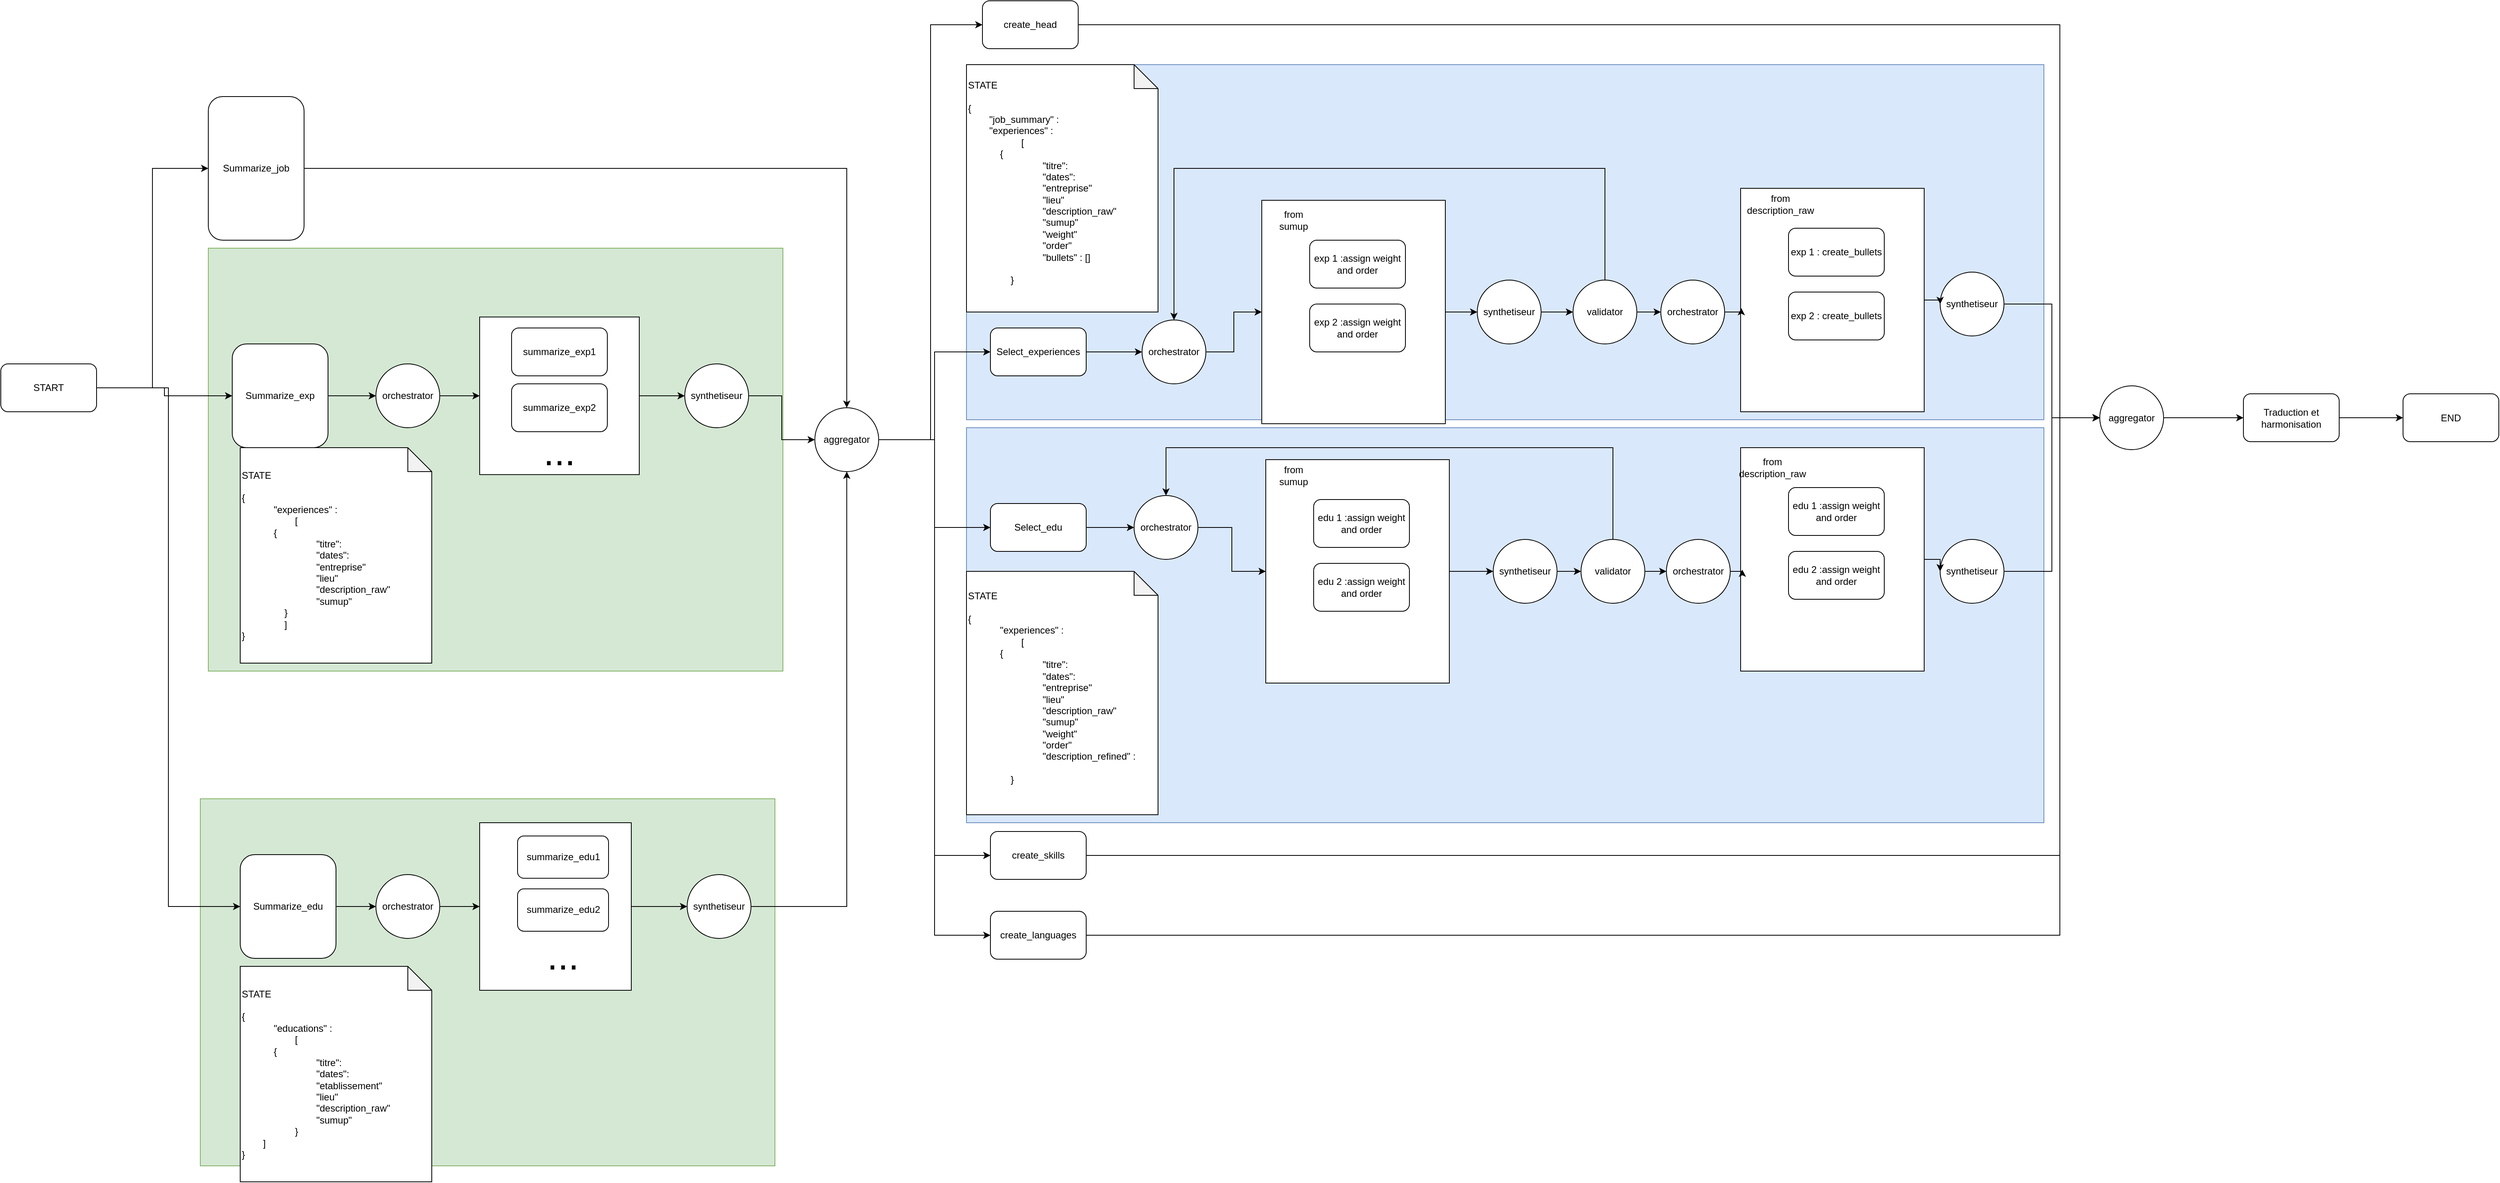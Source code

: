<mxfile version="26.0.16">
  <diagram name="Page-1" id="X50r67eha17uEZtLHzOA">
    <mxGraphModel dx="3458" dy="1319" grid="1" gridSize="10" guides="1" tooltips="1" connect="1" arrows="1" fold="1" page="1" pageScale="1" pageWidth="827" pageHeight="1169" math="0" shadow="0">
      <root>
        <mxCell id="0" />
        <mxCell id="1" parent="0" />
        <mxCell id="xhA7TpGYNtqSUp4RFqiF-86" value="" style="rounded=0;whiteSpace=wrap;html=1;fillColor=#dae8fc;strokeColor=#6c8ebf;" vertex="1" parent="1">
          <mxGeometry x="-50" y="150" width="1350" height="445" as="geometry" />
        </mxCell>
        <mxCell id="xhA7TpGYNtqSUp4RFqiF-85" value="" style="rounded=0;whiteSpace=wrap;html=1;fillColor=#dae8fc;strokeColor=#6c8ebf;" vertex="1" parent="1">
          <mxGeometry x="-50" y="605" width="1350" height="495" as="geometry" />
        </mxCell>
        <mxCell id="xhA7TpGYNtqSUp4RFqiF-84" value="" style="rounded=0;whiteSpace=wrap;html=1;fillColor=#d5e8d4;strokeColor=#82b366;" vertex="1" parent="1">
          <mxGeometry x="-1000" y="380" width="720" height="530" as="geometry" />
        </mxCell>
        <mxCell id="xhA7TpGYNtqSUp4RFqiF-40" style="edgeStyle=orthogonalEdgeStyle;rounded=0;orthogonalLoop=1;jettySize=auto;html=1;exitX=1;exitY=0.5;exitDx=0;exitDy=0;entryX=0;entryY=0.5;entryDx=0;entryDy=0;" edge="1" parent="1" source="xhA7TpGYNtqSUp4RFqiF-38" target="xhA7TpGYNtqSUp4RFqiF-31">
          <mxGeometry relative="1" as="geometry" />
        </mxCell>
        <mxCell id="xhA7TpGYNtqSUp4RFqiF-41" style="edgeStyle=orthogonalEdgeStyle;rounded=0;orthogonalLoop=1;jettySize=auto;html=1;exitX=1;exitY=0.5;exitDx=0;exitDy=0;entryX=0.5;entryY=0;entryDx=0;entryDy=0;" edge="1" parent="1" source="xhA7TpGYNtqSUp4RFqiF-1" target="xhA7TpGYNtqSUp4RFqiF-29">
          <mxGeometry relative="1" as="geometry" />
        </mxCell>
        <mxCell id="xhA7TpGYNtqSUp4RFqiF-1" value="Summarize_job" style="rounded=1;whiteSpace=wrap;html=1;" vertex="1" parent="1">
          <mxGeometry x="-1000" y="190" width="120" height="180" as="geometry" />
        </mxCell>
        <mxCell id="xhA7TpGYNtqSUp4RFqiF-35" style="edgeStyle=orthogonalEdgeStyle;rounded=0;orthogonalLoop=1;jettySize=auto;html=1;exitX=1;exitY=0.5;exitDx=0;exitDy=0;entryX=0;entryY=0.5;entryDx=0;entryDy=0;" edge="1" parent="1" source="xhA7TpGYNtqSUp4RFqiF-2" target="xhA7TpGYNtqSUp4RFqiF-30">
          <mxGeometry relative="1" as="geometry" />
        </mxCell>
        <mxCell id="xhA7TpGYNtqSUp4RFqiF-2" value="Summarize_exp" style="whiteSpace=wrap;html=1;rounded=1;" vertex="1" parent="1">
          <mxGeometry x="-970" y="500" width="120" height="130" as="geometry" />
        </mxCell>
        <mxCell id="xhA7TpGYNtqSUp4RFqiF-14" value="Select_experiences" style="rounded=1;whiteSpace=wrap;html=1;" vertex="1" parent="1">
          <mxGeometry x="-20" y="480" width="120" height="60" as="geometry" />
        </mxCell>
        <mxCell id="xhA7TpGYNtqSUp4RFqiF-57" style="edgeStyle=orthogonalEdgeStyle;rounded=0;orthogonalLoop=1;jettySize=auto;html=1;exitX=1;exitY=0.5;exitDx=0;exitDy=0;entryX=0;entryY=0.5;entryDx=0;entryDy=0;" edge="1" parent="1" source="xhA7TpGYNtqSUp4RFqiF-24" target="xhA7TpGYNtqSUp4RFqiF-55">
          <mxGeometry relative="1" as="geometry" />
        </mxCell>
        <mxCell id="xhA7TpGYNtqSUp4RFqiF-24" value="Select_edu" style="rounded=1;whiteSpace=wrap;html=1;" vertex="1" parent="1">
          <mxGeometry x="-20" y="700" width="120" height="60" as="geometry" />
        </mxCell>
        <mxCell id="xhA7TpGYNtqSUp4RFqiF-33" style="edgeStyle=orthogonalEdgeStyle;rounded=0;orthogonalLoop=1;jettySize=auto;html=1;exitX=1;exitY=0.5;exitDx=0;exitDy=0;entryX=0;entryY=0.5;entryDx=0;entryDy=0;" edge="1" parent="1" source="xhA7TpGYNtqSUp4RFqiF-28" target="xhA7TpGYNtqSUp4RFqiF-1">
          <mxGeometry relative="1" as="geometry" />
        </mxCell>
        <mxCell id="xhA7TpGYNtqSUp4RFqiF-135" style="edgeStyle=orthogonalEdgeStyle;rounded=0;orthogonalLoop=1;jettySize=auto;html=1;exitX=1;exitY=0.5;exitDx=0;exitDy=0;entryX=0;entryY=0.5;entryDx=0;entryDy=0;" edge="1" parent="1" source="xhA7TpGYNtqSUp4RFqiF-28" target="xhA7TpGYNtqSUp4RFqiF-2">
          <mxGeometry relative="1" as="geometry" />
        </mxCell>
        <mxCell id="xhA7TpGYNtqSUp4RFqiF-28" value="START" style="rounded=1;whiteSpace=wrap;html=1;" vertex="1" parent="1">
          <mxGeometry x="-1260" y="525" width="120" height="60" as="geometry" />
        </mxCell>
        <mxCell id="xhA7TpGYNtqSUp4RFqiF-43" style="edgeStyle=orthogonalEdgeStyle;rounded=0;orthogonalLoop=1;jettySize=auto;html=1;exitX=1;exitY=0.5;exitDx=0;exitDy=0;entryX=0;entryY=0.5;entryDx=0;entryDy=0;" edge="1" parent="1" source="xhA7TpGYNtqSUp4RFqiF-29" target="xhA7TpGYNtqSUp4RFqiF-14">
          <mxGeometry relative="1" as="geometry" />
        </mxCell>
        <mxCell id="xhA7TpGYNtqSUp4RFqiF-44" style="edgeStyle=orthogonalEdgeStyle;rounded=0;orthogonalLoop=1;jettySize=auto;html=1;exitX=1;exitY=0.5;exitDx=0;exitDy=0;entryX=0;entryY=0.5;entryDx=0;entryDy=0;" edge="1" parent="1" source="xhA7TpGYNtqSUp4RFqiF-29" target="xhA7TpGYNtqSUp4RFqiF-24">
          <mxGeometry relative="1" as="geometry" />
        </mxCell>
        <mxCell id="xhA7TpGYNtqSUp4RFqiF-46" style="edgeStyle=orthogonalEdgeStyle;rounded=0;orthogonalLoop=1;jettySize=auto;html=1;exitX=1;exitY=0.5;exitDx=0;exitDy=0;entryX=0;entryY=0.5;entryDx=0;entryDy=0;" edge="1" parent="1" source="xhA7TpGYNtqSUp4RFqiF-29" target="xhA7TpGYNtqSUp4RFqiF-45">
          <mxGeometry relative="1" as="geometry" />
        </mxCell>
        <mxCell id="xhA7TpGYNtqSUp4RFqiF-48" style="edgeStyle=orthogonalEdgeStyle;rounded=0;orthogonalLoop=1;jettySize=auto;html=1;exitX=1;exitY=0.5;exitDx=0;exitDy=0;entryX=0;entryY=0.5;entryDx=0;entryDy=0;" edge="1" parent="1" source="xhA7TpGYNtqSUp4RFqiF-29" target="xhA7TpGYNtqSUp4RFqiF-47">
          <mxGeometry relative="1" as="geometry" />
        </mxCell>
        <mxCell id="xhA7TpGYNtqSUp4RFqiF-74" style="edgeStyle=orthogonalEdgeStyle;rounded=0;orthogonalLoop=1;jettySize=auto;html=1;exitX=1;exitY=0.5;exitDx=0;exitDy=0;entryX=0;entryY=0.5;entryDx=0;entryDy=0;" edge="1" parent="1" source="xhA7TpGYNtqSUp4RFqiF-29" target="xhA7TpGYNtqSUp4RFqiF-72">
          <mxGeometry relative="1" as="geometry" />
        </mxCell>
        <mxCell id="xhA7TpGYNtqSUp4RFqiF-29" value="aggregator" style="ellipse;whiteSpace=wrap;html=1;aspect=fixed;" vertex="1" parent="1">
          <mxGeometry x="-240" y="580" width="80" height="80" as="geometry" />
        </mxCell>
        <mxCell id="xhA7TpGYNtqSUp4RFqiF-39" style="edgeStyle=orthogonalEdgeStyle;rounded=0;orthogonalLoop=1;jettySize=auto;html=1;exitX=1;exitY=0.5;exitDx=0;exitDy=0;entryX=0;entryY=0.5;entryDx=0;entryDy=0;" edge="1" parent="1" source="xhA7TpGYNtqSUp4RFqiF-30" target="xhA7TpGYNtqSUp4RFqiF-38">
          <mxGeometry relative="1" as="geometry" />
        </mxCell>
        <mxCell id="xhA7TpGYNtqSUp4RFqiF-30" value="orchestrator" style="ellipse;whiteSpace=wrap;html=1;aspect=fixed;" vertex="1" parent="1">
          <mxGeometry x="-790" y="525" width="80" height="80" as="geometry" />
        </mxCell>
        <mxCell id="xhA7TpGYNtqSUp4RFqiF-136" style="edgeStyle=orthogonalEdgeStyle;rounded=0;orthogonalLoop=1;jettySize=auto;html=1;exitX=1;exitY=0.5;exitDx=0;exitDy=0;entryX=0;entryY=0.5;entryDx=0;entryDy=0;" edge="1" parent="1" source="xhA7TpGYNtqSUp4RFqiF-31" target="xhA7TpGYNtqSUp4RFqiF-29">
          <mxGeometry relative="1" as="geometry" />
        </mxCell>
        <mxCell id="xhA7TpGYNtqSUp4RFqiF-31" value="synthetiseur" style="ellipse;whiteSpace=wrap;html=1;aspect=fixed;" vertex="1" parent="1">
          <mxGeometry x="-403" y="525" width="80" height="80" as="geometry" />
        </mxCell>
        <mxCell id="xhA7TpGYNtqSUp4RFqiF-77" style="edgeStyle=orthogonalEdgeStyle;rounded=0;orthogonalLoop=1;jettySize=auto;html=1;exitX=1;exitY=0.5;exitDx=0;exitDy=0;entryX=0;entryY=0.5;entryDx=0;entryDy=0;" edge="1" parent="1" source="xhA7TpGYNtqSUp4RFqiF-45" target="xhA7TpGYNtqSUp4RFqiF-76">
          <mxGeometry relative="1" as="geometry">
            <Array as="points">
              <mxPoint x="1320" y="100" />
              <mxPoint x="1320" y="592" />
            </Array>
          </mxGeometry>
        </mxCell>
        <mxCell id="xhA7TpGYNtqSUp4RFqiF-45" value="create_head" style="rounded=1;whiteSpace=wrap;html=1;" vertex="1" parent="1">
          <mxGeometry x="-30" y="70" width="120" height="60" as="geometry" />
        </mxCell>
        <mxCell id="xhA7TpGYNtqSUp4RFqiF-80" style="edgeStyle=orthogonalEdgeStyle;rounded=0;orthogonalLoop=1;jettySize=auto;html=1;exitX=1;exitY=0.5;exitDx=0;exitDy=0;entryX=0;entryY=0.5;entryDx=0;entryDy=0;" edge="1" parent="1" source="xhA7TpGYNtqSUp4RFqiF-47" target="xhA7TpGYNtqSUp4RFqiF-76">
          <mxGeometry relative="1" as="geometry">
            <Array as="points">
              <mxPoint x="1320" y="1141" />
              <mxPoint x="1320" y="593" />
            </Array>
          </mxGeometry>
        </mxCell>
        <mxCell id="xhA7TpGYNtqSUp4RFqiF-47" value="create_skills" style="rounded=1;whiteSpace=wrap;html=1;" vertex="1" parent="1">
          <mxGeometry x="-20" y="1111" width="120" height="60" as="geometry" />
        </mxCell>
        <mxCell id="xhA7TpGYNtqSUp4RFqiF-50" value="" style="edgeStyle=orthogonalEdgeStyle;rounded=0;orthogonalLoop=1;jettySize=auto;html=1;" edge="1" parent="1" source="xhA7TpGYNtqSUp4RFqiF-14" target="xhA7TpGYNtqSUp4RFqiF-49">
          <mxGeometry relative="1" as="geometry">
            <mxPoint x="100" y="510" as="sourcePoint" />
            <mxPoint x="300" y="510" as="targetPoint" />
          </mxGeometry>
        </mxCell>
        <mxCell id="xhA7TpGYNtqSUp4RFqiF-58" style="edgeStyle=orthogonalEdgeStyle;rounded=0;orthogonalLoop=1;jettySize=auto;html=1;exitX=1;exitY=0.5;exitDx=0;exitDy=0;" edge="1" parent="1" source="xhA7TpGYNtqSUp4RFqiF-49" target="xhA7TpGYNtqSUp4RFqiF-52">
          <mxGeometry relative="1" as="geometry" />
        </mxCell>
        <mxCell id="xhA7TpGYNtqSUp4RFqiF-49" value="orchestrator" style="ellipse;whiteSpace=wrap;html=1;aspect=fixed;" vertex="1" parent="1">
          <mxGeometry x="170" y="470" width="80" height="80" as="geometry" />
        </mxCell>
        <mxCell id="xhA7TpGYNtqSUp4RFqiF-59" style="edgeStyle=orthogonalEdgeStyle;rounded=0;orthogonalLoop=1;jettySize=auto;html=1;exitX=1;exitY=0.5;exitDx=0;exitDy=0;" edge="1" parent="1" source="xhA7TpGYNtqSUp4RFqiF-55" target="xhA7TpGYNtqSUp4RFqiF-53">
          <mxGeometry relative="1" as="geometry" />
        </mxCell>
        <mxCell id="xhA7TpGYNtqSUp4RFqiF-55" value="orchestrator" style="ellipse;whiteSpace=wrap;html=1;aspect=fixed;" vertex="1" parent="1">
          <mxGeometry x="160" y="690" width="80" height="80" as="geometry" />
        </mxCell>
        <mxCell id="xhA7TpGYNtqSUp4RFqiF-60" value="" style="group" vertex="1" connectable="0" parent="1">
          <mxGeometry x="320" y="320" width="230" height="280" as="geometry" />
        </mxCell>
        <mxCell id="xhA7TpGYNtqSUp4RFqiF-52" value="" style="rounded=0;whiteSpace=wrap;html=1;" vertex="1" parent="xhA7TpGYNtqSUp4RFqiF-60">
          <mxGeometry width="230" height="280" as="geometry" />
        </mxCell>
        <mxCell id="xhA7TpGYNtqSUp4RFqiF-21" value="exp 1 :assign weight&lt;div&gt;and order&lt;/div&gt;" style="whiteSpace=wrap;html=1;rounded=1;" vertex="1" parent="xhA7TpGYNtqSUp4RFqiF-60">
          <mxGeometry x="60" y="50" width="120" height="60" as="geometry" />
        </mxCell>
        <mxCell id="xhA7TpGYNtqSUp4RFqiF-51" value="exp 2 :assign weight&lt;div&gt;and order&lt;/div&gt;" style="whiteSpace=wrap;html=1;rounded=1;" vertex="1" parent="xhA7TpGYNtqSUp4RFqiF-60">
          <mxGeometry x="60" y="130" width="120" height="60" as="geometry" />
        </mxCell>
        <mxCell id="xhA7TpGYNtqSUp4RFqiF-137" value="from sumup" style="text;html=1;align=center;verticalAlign=middle;whiteSpace=wrap;rounded=0;" vertex="1" parent="xhA7TpGYNtqSUp4RFqiF-60">
          <mxGeometry x="10" y="10" width="60" height="30" as="geometry" />
        </mxCell>
        <mxCell id="xhA7TpGYNtqSUp4RFqiF-61" value="" style="group" vertex="1" connectable="0" parent="1">
          <mxGeometry x="325" y="645" width="230" height="280" as="geometry" />
        </mxCell>
        <mxCell id="xhA7TpGYNtqSUp4RFqiF-53" value="" style="rounded=0;whiteSpace=wrap;html=1;" vertex="1" parent="xhA7TpGYNtqSUp4RFqiF-61">
          <mxGeometry width="230" height="280" as="geometry" />
        </mxCell>
        <mxCell id="xhA7TpGYNtqSUp4RFqiF-54" value="edu 1 :assign weight&lt;div&gt;and order&lt;/div&gt;" style="whiteSpace=wrap;html=1;rounded=1;" vertex="1" parent="xhA7TpGYNtqSUp4RFqiF-61">
          <mxGeometry x="60" y="50" width="120" height="60" as="geometry" />
        </mxCell>
        <mxCell id="xhA7TpGYNtqSUp4RFqiF-56" value="edu 2 :assign weight&lt;div&gt;and order&lt;/div&gt;" style="whiteSpace=wrap;html=1;rounded=1;" vertex="1" parent="xhA7TpGYNtqSUp4RFqiF-61">
          <mxGeometry x="60" y="130" width="120" height="60" as="geometry" />
        </mxCell>
        <mxCell id="xhA7TpGYNtqSUp4RFqiF-144" value="from sumup" style="text;html=1;align=center;verticalAlign=middle;whiteSpace=wrap;rounded=0;" vertex="1" parent="xhA7TpGYNtqSUp4RFqiF-61">
          <mxGeometry x="5" y="5" width="60" height="30" as="geometry" />
        </mxCell>
        <mxCell id="xhA7TpGYNtqSUp4RFqiF-67" style="edgeStyle=orthogonalEdgeStyle;rounded=0;orthogonalLoop=1;jettySize=auto;html=1;exitX=1;exitY=0.5;exitDx=0;exitDy=0;" edge="1" parent="1" source="xhA7TpGYNtqSUp4RFqiF-62" target="xhA7TpGYNtqSUp4RFqiF-66">
          <mxGeometry relative="1" as="geometry" />
        </mxCell>
        <mxCell id="xhA7TpGYNtqSUp4RFqiF-62" value="synthetiseur" style="ellipse;whiteSpace=wrap;html=1;aspect=fixed;" vertex="1" parent="1">
          <mxGeometry x="590" y="420" width="80" height="80" as="geometry" />
        </mxCell>
        <mxCell id="xhA7TpGYNtqSUp4RFqiF-70" style="edgeStyle=orthogonalEdgeStyle;rounded=0;orthogonalLoop=1;jettySize=auto;html=1;exitX=1;exitY=0.5;exitDx=0;exitDy=0;entryX=0;entryY=0.5;entryDx=0;entryDy=0;" edge="1" parent="1" source="xhA7TpGYNtqSUp4RFqiF-63" target="xhA7TpGYNtqSUp4RFqiF-69">
          <mxGeometry relative="1" as="geometry" />
        </mxCell>
        <mxCell id="xhA7TpGYNtqSUp4RFqiF-63" value="synthetiseur" style="ellipse;whiteSpace=wrap;html=1;aspect=fixed;" vertex="1" parent="1">
          <mxGeometry x="610" y="745" width="80" height="80" as="geometry" />
        </mxCell>
        <mxCell id="xhA7TpGYNtqSUp4RFqiF-64" style="edgeStyle=orthogonalEdgeStyle;rounded=0;orthogonalLoop=1;jettySize=auto;html=1;exitX=1;exitY=0.5;exitDx=0;exitDy=0;" edge="1" parent="1" source="xhA7TpGYNtqSUp4RFqiF-52" target="xhA7TpGYNtqSUp4RFqiF-62">
          <mxGeometry relative="1" as="geometry" />
        </mxCell>
        <mxCell id="xhA7TpGYNtqSUp4RFqiF-65" style="edgeStyle=orthogonalEdgeStyle;rounded=0;orthogonalLoop=1;jettySize=auto;html=1;exitX=1;exitY=0.5;exitDx=0;exitDy=0;entryX=0;entryY=0.5;entryDx=0;entryDy=0;" edge="1" parent="1" source="xhA7TpGYNtqSUp4RFqiF-53" target="xhA7TpGYNtqSUp4RFqiF-63">
          <mxGeometry relative="1" as="geometry" />
        </mxCell>
        <mxCell id="xhA7TpGYNtqSUp4RFqiF-68" style="edgeStyle=orthogonalEdgeStyle;rounded=0;orthogonalLoop=1;jettySize=auto;html=1;exitX=0.5;exitY=0;exitDx=0;exitDy=0;entryX=0.5;entryY=0;entryDx=0;entryDy=0;" edge="1" parent="1" source="xhA7TpGYNtqSUp4RFqiF-66" target="xhA7TpGYNtqSUp4RFqiF-49">
          <mxGeometry relative="1" as="geometry">
            <Array as="points">
              <mxPoint x="750" y="280" />
              <mxPoint x="210" y="280" />
            </Array>
          </mxGeometry>
        </mxCell>
        <mxCell id="xhA7TpGYNtqSUp4RFqiF-118" style="edgeStyle=orthogonalEdgeStyle;rounded=0;orthogonalLoop=1;jettySize=auto;html=1;exitX=1;exitY=0.5;exitDx=0;exitDy=0;entryX=0;entryY=0.5;entryDx=0;entryDy=0;" edge="1" parent="1" source="xhA7TpGYNtqSUp4RFqiF-66" target="xhA7TpGYNtqSUp4RFqiF-106">
          <mxGeometry relative="1" as="geometry" />
        </mxCell>
        <mxCell id="xhA7TpGYNtqSUp4RFqiF-66" value="validator" style="ellipse;whiteSpace=wrap;html=1;aspect=fixed;" vertex="1" parent="1">
          <mxGeometry x="710" y="420" width="80" height="80" as="geometry" />
        </mxCell>
        <mxCell id="xhA7TpGYNtqSUp4RFqiF-71" style="edgeStyle=orthogonalEdgeStyle;rounded=0;orthogonalLoop=1;jettySize=auto;html=1;exitX=0.5;exitY=0;exitDx=0;exitDy=0;entryX=0.5;entryY=0;entryDx=0;entryDy=0;" edge="1" parent="1" source="xhA7TpGYNtqSUp4RFqiF-69" target="xhA7TpGYNtqSUp4RFqiF-55">
          <mxGeometry relative="1" as="geometry">
            <Array as="points">
              <mxPoint x="760" y="630" />
              <mxPoint x="200" y="630" />
            </Array>
          </mxGeometry>
        </mxCell>
        <mxCell id="xhA7TpGYNtqSUp4RFqiF-121" style="edgeStyle=orthogonalEdgeStyle;rounded=0;orthogonalLoop=1;jettySize=auto;html=1;exitX=1;exitY=0.5;exitDx=0;exitDy=0;entryX=0;entryY=0.5;entryDx=0;entryDy=0;" edge="1" parent="1" source="xhA7TpGYNtqSUp4RFqiF-69" target="xhA7TpGYNtqSUp4RFqiF-107">
          <mxGeometry relative="1" as="geometry" />
        </mxCell>
        <mxCell id="xhA7TpGYNtqSUp4RFqiF-69" value="validator" style="ellipse;whiteSpace=wrap;html=1;aspect=fixed;" vertex="1" parent="1">
          <mxGeometry x="720" y="745" width="80" height="80" as="geometry" />
        </mxCell>
        <mxCell id="xhA7TpGYNtqSUp4RFqiF-81" style="edgeStyle=orthogonalEdgeStyle;rounded=0;orthogonalLoop=1;jettySize=auto;html=1;exitX=1;exitY=0.5;exitDx=0;exitDy=0;entryX=0;entryY=0.5;entryDx=0;entryDy=0;" edge="1" parent="1" source="xhA7TpGYNtqSUp4RFqiF-72" target="xhA7TpGYNtqSUp4RFqiF-76">
          <mxGeometry relative="1" as="geometry">
            <Array as="points">
              <mxPoint x="1320" y="1241" />
              <mxPoint x="1320" y="593" />
            </Array>
          </mxGeometry>
        </mxCell>
        <mxCell id="xhA7TpGYNtqSUp4RFqiF-72" value="create_languages" style="rounded=1;whiteSpace=wrap;html=1;" vertex="1" parent="1">
          <mxGeometry x="-20" y="1211" width="120" height="60" as="geometry" />
        </mxCell>
        <mxCell id="xhA7TpGYNtqSUp4RFqiF-83" style="edgeStyle=orthogonalEdgeStyle;rounded=0;orthogonalLoop=1;jettySize=auto;html=1;exitX=1;exitY=0.5;exitDx=0;exitDy=0;entryX=0;entryY=0.5;entryDx=0;entryDy=0;" edge="1" parent="1" source="xhA7TpGYNtqSUp4RFqiF-76" target="xhA7TpGYNtqSUp4RFqiF-82">
          <mxGeometry relative="1" as="geometry" />
        </mxCell>
        <mxCell id="xhA7TpGYNtqSUp4RFqiF-76" value="aggregator" style="ellipse;whiteSpace=wrap;html=1;aspect=fixed;" vertex="1" parent="1">
          <mxGeometry x="1370" y="552.5" width="80" height="80" as="geometry" />
        </mxCell>
        <mxCell id="xhA7TpGYNtqSUp4RFqiF-88" value="" style="edgeStyle=orthogonalEdgeStyle;rounded=0;orthogonalLoop=1;jettySize=auto;html=1;" edge="1" parent="1" source="xhA7TpGYNtqSUp4RFqiF-82" target="xhA7TpGYNtqSUp4RFqiF-87">
          <mxGeometry relative="1" as="geometry" />
        </mxCell>
        <mxCell id="xhA7TpGYNtqSUp4RFqiF-82" value="Traduction et harmonisation" style="rounded=1;whiteSpace=wrap;html=1;" vertex="1" parent="1">
          <mxGeometry x="1550" y="562.5" width="120" height="60" as="geometry" />
        </mxCell>
        <mxCell id="xhA7TpGYNtqSUp4RFqiF-87" value="END" style="whiteSpace=wrap;html=1;rounded=1;" vertex="1" parent="1">
          <mxGeometry x="1750" y="562.5" width="120" height="60" as="geometry" />
        </mxCell>
        <mxCell id="xhA7TpGYNtqSUp4RFqiF-89" value="STATE&lt;br&gt;&lt;br&gt;{&lt;br&gt;&lt;blockquote style=&quot;margin: 0 0 0 40px; border: none; padding: 0px;&quot;&gt;&quot;experiences&quot; :&lt;br&gt;&lt;span style=&quot;white-space: pre;&quot;&gt;&#x9;&lt;/span&gt;[&lt;br&gt;{&lt;br&gt;&lt;span style=&quot;white-space: pre;&quot;&gt;&#x9;&lt;/span&gt;&lt;span style=&quot;white-space: pre;&quot;&gt;&#x9;&lt;/span&gt;&quot;titre&quot;:&lt;br&gt;&lt;span style=&quot;white-space: pre;&quot;&gt;&#x9;&lt;/span&gt;&lt;span style=&quot;white-space: pre;&quot;&gt;&#x9;&lt;/span&gt;&quot;dates&quot;:&lt;br&gt;&lt;span style=&quot;white-space: pre;&quot;&gt;&#x9;&lt;/span&gt;&lt;span style=&quot;white-space: pre;&quot;&gt;&#x9;&lt;/span&gt;&quot;entreprise&quot;&lt;br&gt;&lt;span style=&quot;white-space: pre;&quot;&gt;&#x9;&lt;/span&gt;&lt;span style=&quot;white-space: pre;&quot;&gt;&#x9;&lt;/span&gt;&quot;lieu&quot;&lt;br&gt;&lt;span style=&quot;white-space: pre;&quot;&gt;&#x9;&lt;/span&gt;&lt;span style=&quot;white-space: pre;&quot;&gt;&#x9;&lt;/span&gt;&quot;description_raw&quot;&lt;br&gt;&lt;span style=&quot;white-space: pre;&quot;&gt;&#x9;&lt;/span&gt;&lt;span style=&quot;white-space: pre;&quot;&gt;&#x9;&lt;/span&gt;&quot;sumup&quot;&lt;br&gt;&lt;/blockquote&gt;&lt;div&gt;&lt;span style=&quot;white-space: pre;&quot;&gt;&#x9;&lt;/span&gt;&lt;span style=&quot;white-space: pre;&quot;&gt;&#x9;&lt;/span&gt;}&lt;br&gt;&lt;span style=&quot;white-space: pre;&quot;&gt;&#x9;&lt;/span&gt;&lt;span style=&quot;white-space: pre;&quot;&gt;&#x9;&lt;/span&gt;]&lt;br&gt;}&lt;/div&gt;" style="shape=note;whiteSpace=wrap;html=1;backgroundOutline=1;darkOpacity=0.05;align=left;" vertex="1" parent="1">
          <mxGeometry x="-960" y="630" width="240" height="270" as="geometry" />
        </mxCell>
        <mxCell id="xhA7TpGYNtqSUp4RFqiF-90" value="" style="rounded=0;whiteSpace=wrap;html=1;fillColor=#d5e8d4;strokeColor=#82b366;" vertex="1" parent="1">
          <mxGeometry x="-1010" y="1070" width="720" height="460" as="geometry" />
        </mxCell>
        <mxCell id="xhA7TpGYNtqSUp4RFqiF-91" style="edgeStyle=orthogonalEdgeStyle;rounded=0;orthogonalLoop=1;jettySize=auto;html=1;exitX=1;exitY=0.5;exitDx=0;exitDy=0;entryX=0;entryY=0.5;entryDx=0;entryDy=0;" edge="1" parent="1" source="xhA7TpGYNtqSUp4RFqiF-92" target="xhA7TpGYNtqSUp4RFqiF-101">
          <mxGeometry relative="1" as="geometry" />
        </mxCell>
        <mxCell id="xhA7TpGYNtqSUp4RFqiF-93" style="edgeStyle=orthogonalEdgeStyle;rounded=0;orthogonalLoop=1;jettySize=auto;html=1;exitX=1;exitY=0.5;exitDx=0;exitDy=0;entryX=0;entryY=0.5;entryDx=0;entryDy=0;" edge="1" parent="1" source="xhA7TpGYNtqSUp4RFqiF-94" target="xhA7TpGYNtqSUp4RFqiF-100">
          <mxGeometry relative="1" as="geometry" />
        </mxCell>
        <mxCell id="xhA7TpGYNtqSUp4RFqiF-94" value="Summarize_edu" style="whiteSpace=wrap;html=1;rounded=1;" vertex="1" parent="1">
          <mxGeometry x="-960" y="1140" width="120" height="130" as="geometry" />
        </mxCell>
        <mxCell id="xhA7TpGYNtqSUp4RFqiF-99" style="edgeStyle=orthogonalEdgeStyle;rounded=0;orthogonalLoop=1;jettySize=auto;html=1;exitX=1;exitY=0.5;exitDx=0;exitDy=0;entryX=0;entryY=0.5;entryDx=0;entryDy=0;" edge="1" parent="1" source="xhA7TpGYNtqSUp4RFqiF-100" target="xhA7TpGYNtqSUp4RFqiF-92">
          <mxGeometry relative="1" as="geometry" />
        </mxCell>
        <mxCell id="xhA7TpGYNtqSUp4RFqiF-100" value="orchestrator" style="ellipse;whiteSpace=wrap;html=1;aspect=fixed;" vertex="1" parent="1">
          <mxGeometry x="-790" y="1165" width="80" height="80" as="geometry" />
        </mxCell>
        <mxCell id="xhA7TpGYNtqSUp4RFqiF-133" style="edgeStyle=orthogonalEdgeStyle;rounded=0;orthogonalLoop=1;jettySize=auto;html=1;exitX=1;exitY=0.5;exitDx=0;exitDy=0;entryX=0.5;entryY=1;entryDx=0;entryDy=0;" edge="1" parent="1" source="xhA7TpGYNtqSUp4RFqiF-101" target="xhA7TpGYNtqSUp4RFqiF-29">
          <mxGeometry relative="1" as="geometry" />
        </mxCell>
        <mxCell id="xhA7TpGYNtqSUp4RFqiF-101" value="synthetiseur" style="ellipse;whiteSpace=wrap;html=1;aspect=fixed;" vertex="1" parent="1">
          <mxGeometry x="-400" y="1165" width="80" height="80" as="geometry" />
        </mxCell>
        <mxCell id="xhA7TpGYNtqSUp4RFqiF-104" value="STATE&lt;br&gt;&lt;br&gt;{&lt;br&gt;&lt;blockquote style=&quot;margin: 0 0 0 40px; border: none; padding: 0px;&quot;&gt;&quot;educations&quot; :&lt;br&gt;&lt;span style=&quot;white-space: pre;&quot;&gt;&#x9;&lt;/span&gt;[&lt;br&gt;{&lt;br&gt;&lt;span style=&quot;white-space: pre;&quot;&gt;&#x9;&lt;/span&gt;&lt;span style=&quot;white-space: pre;&quot;&gt;&#x9;&lt;/span&gt;&quot;titre&quot;:&lt;br&gt;&lt;span style=&quot;white-space: pre;&quot;&gt;&#x9;&lt;/span&gt;&lt;span style=&quot;white-space: pre;&quot;&gt;&#x9;&lt;/span&gt;&quot;dates&quot;:&lt;br&gt;&lt;span style=&quot;white-space: pre;&quot;&gt;&#x9;&lt;/span&gt;&lt;span style=&quot;white-space: pre;&quot;&gt;&#x9;&lt;/span&gt;&quot;etablissement&quot;&lt;br&gt;&lt;span style=&quot;white-space: pre;&quot;&gt;&#x9;&lt;/span&gt;&lt;span style=&quot;white-space: pre;&quot;&gt;&#x9;&lt;/span&gt;&quot;lieu&quot;&lt;br&gt;&lt;span style=&quot;white-space: pre;&quot;&gt;&#x9;&lt;/span&gt;&lt;span style=&quot;white-space: pre;&quot;&gt;&#x9;&lt;/span&gt;&quot;description_raw&quot;&lt;br&gt;&lt;span style=&quot;white-space: pre;&quot;&gt;&#x9;&lt;/span&gt;&lt;span style=&quot;white-space: pre;&quot;&gt;&#x9;&lt;/span&gt;&quot;sumup&quot;&lt;/blockquote&gt;&lt;blockquote style=&quot;margin: 0 0 0 40px; border: none; padding: 0px;&quot;&gt;&lt;span style=&quot;background-color: transparent; color: light-dark(rgb(0, 0, 0), rgb(255, 255, 255)); white-space: pre;&quot;&gt;&#x9;&lt;/span&gt;&lt;span style=&quot;background-color: transparent; color: light-dark(rgb(0, 0, 0), rgb(255, 255, 255));&quot;&gt;}&lt;/span&gt;&lt;br&gt;&lt;/blockquote&gt;&lt;div&gt;&lt;span style=&quot;white-space: pre;&quot;&gt;&#x9;&lt;/span&gt;]&lt;br&gt;&lt;/div&gt;&lt;div&gt;}&lt;/div&gt;" style="shape=note;whiteSpace=wrap;html=1;backgroundOutline=1;darkOpacity=0.05;align=left;" vertex="1" parent="1">
          <mxGeometry x="-960" y="1280" width="240" height="270" as="geometry" />
        </mxCell>
        <mxCell id="xhA7TpGYNtqSUp4RFqiF-105" value="STATE&lt;br&gt;&lt;br&gt;{&lt;div&gt;&lt;span style=&quot;white-space: pre;&quot;&gt;&#x9;&lt;/span&gt;&quot;job_summary&quot; :&lt;br&gt;&lt;span style=&quot;background-color: transparent; color: light-dark(rgb(0, 0, 0), rgb(255, 255, 255));&quot;&gt;&lt;span style=&quot;white-space: pre;&quot;&gt;&#x9;&lt;/span&gt;&quot;experiences&quot; :&lt;/span&gt;&lt;blockquote style=&quot;margin: 0 0 0 40px; border: none; padding: 0px;&quot;&gt;&lt;span style=&quot;white-space: pre;&quot;&gt;&#x9;&lt;/span&gt;[&lt;br&gt;{&lt;br&gt;&lt;span style=&quot;white-space: pre;&quot;&gt;&#x9;&lt;/span&gt;&lt;span style=&quot;white-space: pre;&quot;&gt;&#x9;&lt;/span&gt;&quot;titre&quot;:&lt;br&gt;&lt;span style=&quot;white-space: pre;&quot;&gt;&#x9;&lt;/span&gt;&lt;span style=&quot;white-space: pre;&quot;&gt;&#x9;&lt;/span&gt;&quot;dates&quot;:&lt;br&gt;&lt;span style=&quot;white-space: pre;&quot;&gt;&#x9;&lt;/span&gt;&lt;span style=&quot;white-space: pre;&quot;&gt;&#x9;&lt;/span&gt;&quot;entreprise&quot;&lt;br&gt;&lt;span style=&quot;white-space: pre;&quot;&gt;&#x9;&lt;/span&gt;&lt;span style=&quot;white-space: pre;&quot;&gt;&#x9;&lt;/span&gt;&quot;lieu&quot;&lt;br&gt;&lt;span style=&quot;white-space: pre;&quot;&gt;&#x9;&lt;/span&gt;&lt;span style=&quot;white-space: pre;&quot;&gt;&#x9;&lt;/span&gt;&quot;description_raw&quot;&lt;br&gt;&lt;span style=&quot;white-space: pre;&quot;&gt;&#x9;&lt;/span&gt;&lt;span style=&quot;white-space: pre;&quot;&gt;&#x9;&lt;/span&gt;&quot;sumup&quot;&lt;br&gt;&lt;span style=&quot;white-space: pre;&quot;&gt;&#x9;&lt;/span&gt;&lt;span style=&quot;white-space: pre;&quot;&gt;&#x9;&lt;/span&gt;&quot;weight&quot;&lt;br&gt;&lt;span style=&quot;white-space: pre;&quot;&gt;&#x9;&lt;/span&gt;&lt;span style=&quot;white-space: pre;&quot;&gt;&#x9;&lt;/span&gt;&quot;order&quot;&lt;br&gt;&lt;span style=&quot;white-space: pre;&quot;&gt;&#x9;&lt;/span&gt;&lt;span style=&quot;white-space: pre;&quot;&gt;&#x9;&lt;/span&gt;&quot;bullets&quot; : []&lt;br&gt;&lt;span style=&quot;white-space: pre;&quot;&gt;&#x9;&lt;/span&gt;&lt;span style=&quot;white-space: pre;&quot;&gt;&#x9;&lt;/span&gt;&lt;br&gt;&lt;/blockquote&gt;&lt;div&gt;&lt;span style=&quot;white-space: pre;&quot;&gt;&#x9;&lt;/span&gt;&lt;span style=&quot;white-space: pre;&quot;&gt;&#x9;&lt;/span&gt;}&lt;br&gt;&lt;br&gt;&lt;/div&gt;&lt;/div&gt;" style="shape=note;whiteSpace=wrap;html=1;backgroundOutline=1;darkOpacity=0.05;align=left;" vertex="1" parent="1">
          <mxGeometry x="-50" y="150" width="240" height="310" as="geometry" />
        </mxCell>
        <mxCell id="xhA7TpGYNtqSUp4RFqiF-106" value="orchestrator" style="ellipse;whiteSpace=wrap;html=1;aspect=fixed;" vertex="1" parent="1">
          <mxGeometry x="820" y="420" width="80" height="80" as="geometry" />
        </mxCell>
        <mxCell id="xhA7TpGYNtqSUp4RFqiF-107" value="orchestrator" style="ellipse;whiteSpace=wrap;html=1;aspect=fixed;" vertex="1" parent="1">
          <mxGeometry x="827" y="745" width="80" height="80" as="geometry" />
        </mxCell>
        <mxCell id="xhA7TpGYNtqSUp4RFqiF-108" value="" style="group" vertex="1" connectable="0" parent="1">
          <mxGeometry x="920" y="305" width="230" height="280" as="geometry" />
        </mxCell>
        <mxCell id="xhA7TpGYNtqSUp4RFqiF-109" value="" style="rounded=0;whiteSpace=wrap;html=1;" vertex="1" parent="xhA7TpGYNtqSUp4RFqiF-108">
          <mxGeometry width="230" height="280" as="geometry" />
        </mxCell>
        <mxCell id="xhA7TpGYNtqSUp4RFqiF-110" value="exp 1 : create_bullets" style="whiteSpace=wrap;html=1;rounded=1;" vertex="1" parent="xhA7TpGYNtqSUp4RFqiF-108">
          <mxGeometry x="60" y="50" width="120" height="60" as="geometry" />
        </mxCell>
        <mxCell id="xhA7TpGYNtqSUp4RFqiF-111" value="exp 2 : create_bullets" style="whiteSpace=wrap;html=1;rounded=1;" vertex="1" parent="xhA7TpGYNtqSUp4RFqiF-108">
          <mxGeometry x="60" y="130" width="120" height="60" as="geometry" />
        </mxCell>
        <mxCell id="xhA7TpGYNtqSUp4RFqiF-145" value="from description_raw" style="text;html=1;align=center;verticalAlign=middle;whiteSpace=wrap;rounded=0;" vertex="1" parent="xhA7TpGYNtqSUp4RFqiF-108">
          <mxGeometry x="20" y="5" width="60" height="30" as="geometry" />
        </mxCell>
        <mxCell id="xhA7TpGYNtqSUp4RFqiF-126" style="edgeStyle=orthogonalEdgeStyle;rounded=0;orthogonalLoop=1;jettySize=auto;html=1;exitX=1;exitY=0.5;exitDx=0;exitDy=0;entryX=0;entryY=0.5;entryDx=0;entryDy=0;" edge="1" parent="1" source="xhA7TpGYNtqSUp4RFqiF-112" target="xhA7TpGYNtqSUp4RFqiF-76">
          <mxGeometry relative="1" as="geometry" />
        </mxCell>
        <mxCell id="xhA7TpGYNtqSUp4RFqiF-112" value="synthetiseur" style="ellipse;whiteSpace=wrap;html=1;aspect=fixed;" vertex="1" parent="1">
          <mxGeometry x="1170" y="410" width="80" height="80" as="geometry" />
        </mxCell>
        <mxCell id="xhA7TpGYNtqSUp4RFqiF-124" style="edgeStyle=orthogonalEdgeStyle;rounded=0;orthogonalLoop=1;jettySize=auto;html=1;exitX=1;exitY=0.5;exitDx=0;exitDy=0;entryX=0;entryY=0.5;entryDx=0;entryDy=0;" edge="1" parent="1" source="xhA7TpGYNtqSUp4RFqiF-113" target="xhA7TpGYNtqSUp4RFqiF-76">
          <mxGeometry relative="1" as="geometry" />
        </mxCell>
        <mxCell id="xhA7TpGYNtqSUp4RFqiF-113" value="synthetiseur" style="ellipse;whiteSpace=wrap;html=1;aspect=fixed;" vertex="1" parent="1">
          <mxGeometry x="1170" y="745" width="80" height="80" as="geometry" />
        </mxCell>
        <mxCell id="xhA7TpGYNtqSUp4RFqiF-114" value="" style="group" vertex="1" connectable="0" parent="1">
          <mxGeometry x="920" y="630" width="230" height="280" as="geometry" />
        </mxCell>
        <mxCell id="xhA7TpGYNtqSUp4RFqiF-115" value="" style="rounded=0;whiteSpace=wrap;html=1;" vertex="1" parent="xhA7TpGYNtqSUp4RFqiF-114">
          <mxGeometry width="230" height="280" as="geometry" />
        </mxCell>
        <mxCell id="xhA7TpGYNtqSUp4RFqiF-116" value="edu 1 :assign weight&lt;div&gt;and order&lt;/div&gt;" style="whiteSpace=wrap;html=1;rounded=1;" vertex="1" parent="xhA7TpGYNtqSUp4RFqiF-114">
          <mxGeometry x="60" y="50" width="120" height="60" as="geometry" />
        </mxCell>
        <mxCell id="xhA7TpGYNtqSUp4RFqiF-117" value="edu 2 :assign weight&lt;div&gt;and order&lt;/div&gt;" style="whiteSpace=wrap;html=1;rounded=1;" vertex="1" parent="xhA7TpGYNtqSUp4RFqiF-114">
          <mxGeometry x="60" y="130" width="120" height="60" as="geometry" />
        </mxCell>
        <mxCell id="xhA7TpGYNtqSUp4RFqiF-146" value="from description_raw" style="text;html=1;align=center;verticalAlign=middle;whiteSpace=wrap;rounded=0;" vertex="1" parent="xhA7TpGYNtqSUp4RFqiF-114">
          <mxGeometry x="10" y="10" width="60" height="30" as="geometry" />
        </mxCell>
        <mxCell id="xhA7TpGYNtqSUp4RFqiF-119" style="edgeStyle=orthogonalEdgeStyle;rounded=0;orthogonalLoop=1;jettySize=auto;html=1;exitX=1;exitY=0.5;exitDx=0;exitDy=0;entryX=0.004;entryY=0.536;entryDx=0;entryDy=0;entryPerimeter=0;" edge="1" parent="1" source="xhA7TpGYNtqSUp4RFqiF-106" target="xhA7TpGYNtqSUp4RFqiF-109">
          <mxGeometry relative="1" as="geometry" />
        </mxCell>
        <mxCell id="xhA7TpGYNtqSUp4RFqiF-120" style="edgeStyle=orthogonalEdgeStyle;rounded=0;orthogonalLoop=1;jettySize=auto;html=1;exitX=1;exitY=0.5;exitDx=0;exitDy=0;entryX=0;entryY=0.5;entryDx=0;entryDy=0;" edge="1" parent="1" source="xhA7TpGYNtqSUp4RFqiF-109" target="xhA7TpGYNtqSUp4RFqiF-112">
          <mxGeometry relative="1" as="geometry" />
        </mxCell>
        <mxCell id="xhA7TpGYNtqSUp4RFqiF-122" style="edgeStyle=orthogonalEdgeStyle;rounded=0;orthogonalLoop=1;jettySize=auto;html=1;exitX=1;exitY=0.5;exitDx=0;exitDy=0;entryX=0.009;entryY=0.546;entryDx=0;entryDy=0;entryPerimeter=0;" edge="1" parent="1" source="xhA7TpGYNtqSUp4RFqiF-107" target="xhA7TpGYNtqSUp4RFqiF-115">
          <mxGeometry relative="1" as="geometry" />
        </mxCell>
        <mxCell id="xhA7TpGYNtqSUp4RFqiF-123" style="edgeStyle=orthogonalEdgeStyle;rounded=0;orthogonalLoop=1;jettySize=auto;html=1;exitX=1;exitY=0.5;exitDx=0;exitDy=0;entryX=0;entryY=0.5;entryDx=0;entryDy=0;" edge="1" parent="1" source="xhA7TpGYNtqSUp4RFqiF-115" target="xhA7TpGYNtqSUp4RFqiF-113">
          <mxGeometry relative="1" as="geometry" />
        </mxCell>
        <mxCell id="xhA7TpGYNtqSUp4RFqiF-127" value="STATE&lt;br&gt;&lt;br&gt;{&lt;br&gt;&lt;blockquote style=&quot;margin: 0 0 0 40px; border: none; padding: 0px;&quot;&gt;&quot;experiences&quot; :&lt;br&gt;&lt;span style=&quot;white-space: pre;&quot;&gt;&#x9;&lt;/span&gt;[&lt;br&gt;{&lt;br&gt;&lt;span style=&quot;white-space: pre;&quot;&gt;&#x9;&lt;/span&gt;&lt;span style=&quot;white-space: pre;&quot;&gt;&#x9;&lt;/span&gt;&quot;titre&quot;:&lt;br&gt;&lt;span style=&quot;white-space: pre;&quot;&gt;&#x9;&lt;/span&gt;&lt;span style=&quot;white-space: pre;&quot;&gt;&#x9;&lt;/span&gt;&quot;dates&quot;:&lt;br&gt;&lt;span style=&quot;white-space: pre;&quot;&gt;&#x9;&lt;/span&gt;&lt;span style=&quot;white-space: pre;&quot;&gt;&#x9;&lt;/span&gt;&quot;entreprise&quot;&lt;br&gt;&lt;span style=&quot;white-space: pre;&quot;&gt;&#x9;&lt;/span&gt;&lt;span style=&quot;white-space: pre;&quot;&gt;&#x9;&lt;/span&gt;&quot;lieu&quot;&lt;br&gt;&lt;span style=&quot;white-space: pre;&quot;&gt;&#x9;&lt;/span&gt;&lt;span style=&quot;white-space: pre;&quot;&gt;&#x9;&lt;/span&gt;&quot;description_raw&quot;&lt;br&gt;&lt;span style=&quot;white-space: pre;&quot;&gt;&#x9;&lt;/span&gt;&lt;span style=&quot;white-space: pre;&quot;&gt;&#x9;&lt;/span&gt;&quot;sumup&quot;&lt;br&gt;&lt;span style=&quot;white-space: pre;&quot;&gt;&#x9;&lt;/span&gt;&lt;span style=&quot;white-space: pre;&quot;&gt;&#x9;&lt;/span&gt;&quot;weight&quot;&lt;br&gt;&lt;span style=&quot;white-space: pre;&quot;&gt;&#x9;&lt;/span&gt;&lt;span style=&quot;white-space: pre;&quot;&gt;&#x9;&lt;/span&gt;&quot;order&quot;&lt;br&gt;&lt;span style=&quot;white-space: pre;&quot;&gt;&#x9;&lt;/span&gt;&lt;span style=&quot;white-space: pre;&quot;&gt;&#x9;&lt;/span&gt;&quot;description_refined&quot; :&lt;br&gt;&lt;span style=&quot;white-space: pre;&quot;&gt;&#x9;&lt;/span&gt;&lt;span style=&quot;white-space: pre;&quot;&gt;&#x9;&lt;/span&gt;&lt;br&gt;&lt;/blockquote&gt;&lt;div&gt;&lt;span style=&quot;white-space: pre;&quot;&gt;&#x9;&lt;/span&gt;&lt;span style=&quot;white-space: pre;&quot;&gt;&#x9;&lt;/span&gt;}&lt;br&gt;&lt;br&gt;&lt;/div&gt;" style="shape=note;whiteSpace=wrap;html=1;backgroundOutline=1;darkOpacity=0.05;align=left;" vertex="1" parent="1">
          <mxGeometry x="-50" y="785" width="240" height="305" as="geometry" />
        </mxCell>
        <mxCell id="xhA7TpGYNtqSUp4RFqiF-131" value="" style="group" vertex="1" connectable="0" parent="1">
          <mxGeometry x="-660" y="466.25" width="200" height="197.5" as="geometry" />
        </mxCell>
        <mxCell id="xhA7TpGYNtqSUp4RFqiF-38" value="" style="rounded=0;whiteSpace=wrap;html=1;" vertex="1" parent="xhA7TpGYNtqSUp4RFqiF-131">
          <mxGeometry width="200" height="197.5" as="geometry" />
        </mxCell>
        <mxCell id="xhA7TpGYNtqSUp4RFqiF-4" value="summarize_exp1" style="whiteSpace=wrap;html=1;rounded=1;" vertex="1" parent="xhA7TpGYNtqSUp4RFqiF-131">
          <mxGeometry x="40" y="13.75" width="120" height="60" as="geometry" />
        </mxCell>
        <mxCell id="xhA7TpGYNtqSUp4RFqiF-6" value="summarize_exp2" style="whiteSpace=wrap;html=1;rounded=1;" vertex="1" parent="xhA7TpGYNtqSUp4RFqiF-131">
          <mxGeometry x="40" y="83.75" width="120" height="60" as="geometry" />
        </mxCell>
        <mxCell id="xhA7TpGYNtqSUp4RFqiF-130" value="&lt;font style=&quot;font-size: 48px;&quot;&gt;...&lt;/font&gt;" style="text;html=1;align=center;verticalAlign=middle;whiteSpace=wrap;rounded=0;" vertex="1" parent="xhA7TpGYNtqSUp4RFqiF-131">
          <mxGeometry x="70" y="153.75" width="60" height="30" as="geometry" />
        </mxCell>
        <mxCell id="xhA7TpGYNtqSUp4RFqiF-129" style="edgeStyle=orthogonalEdgeStyle;rounded=0;orthogonalLoop=1;jettySize=auto;html=1;exitX=0.5;exitY=1;exitDx=0;exitDy=0;" edge="1" parent="xhA7TpGYNtqSUp4RFqiF-131" source="xhA7TpGYNtqSUp4RFqiF-38" target="xhA7TpGYNtqSUp4RFqiF-38">
          <mxGeometry relative="1" as="geometry" />
        </mxCell>
        <mxCell id="xhA7TpGYNtqSUp4RFqiF-132" value="" style="group" vertex="1" connectable="0" parent="1">
          <mxGeometry x="-660" y="1100" width="190" height="210" as="geometry" />
        </mxCell>
        <mxCell id="xhA7TpGYNtqSUp4RFqiF-92" value="" style="rounded=0;whiteSpace=wrap;html=1;" vertex="1" parent="xhA7TpGYNtqSUp4RFqiF-132">
          <mxGeometry width="190" height="210" as="geometry" />
        </mxCell>
        <mxCell id="xhA7TpGYNtqSUp4RFqiF-97" value="summarize_edu1" style="whiteSpace=wrap;html=1;rounded=1;" vertex="1" parent="xhA7TpGYNtqSUp4RFqiF-132">
          <mxGeometry x="47.5" y="16.579" width="114" height="53.053" as="geometry" />
        </mxCell>
        <mxCell id="xhA7TpGYNtqSUp4RFqiF-98" value="summarize_edu2" style="whiteSpace=wrap;html=1;rounded=1;" vertex="1" parent="xhA7TpGYNtqSUp4RFqiF-132">
          <mxGeometry x="47.5" y="82.895" width="114" height="53.053" as="geometry" />
        </mxCell>
        <mxCell id="xhA7TpGYNtqSUp4RFqiF-128" value="&lt;font style=&quot;font-size: 48px;&quot;&gt;...&lt;/font&gt;" style="text;html=1;align=center;verticalAlign=middle;whiteSpace=wrap;rounded=0;" vertex="1" parent="xhA7TpGYNtqSUp4RFqiF-132">
          <mxGeometry x="76" y="153.632" width="57" height="26.526" as="geometry" />
        </mxCell>
        <mxCell id="xhA7TpGYNtqSUp4RFqiF-102" style="edgeStyle=orthogonalEdgeStyle;rounded=0;orthogonalLoop=1;jettySize=auto;html=1;exitX=1;exitY=0.5;exitDx=0;exitDy=0;entryX=0;entryY=0.5;entryDx=0;entryDy=0;" edge="1" parent="1" source="xhA7TpGYNtqSUp4RFqiF-28" target="xhA7TpGYNtqSUp4RFqiF-94">
          <mxGeometry relative="1" as="geometry" />
        </mxCell>
      </root>
    </mxGraphModel>
  </diagram>
</mxfile>
